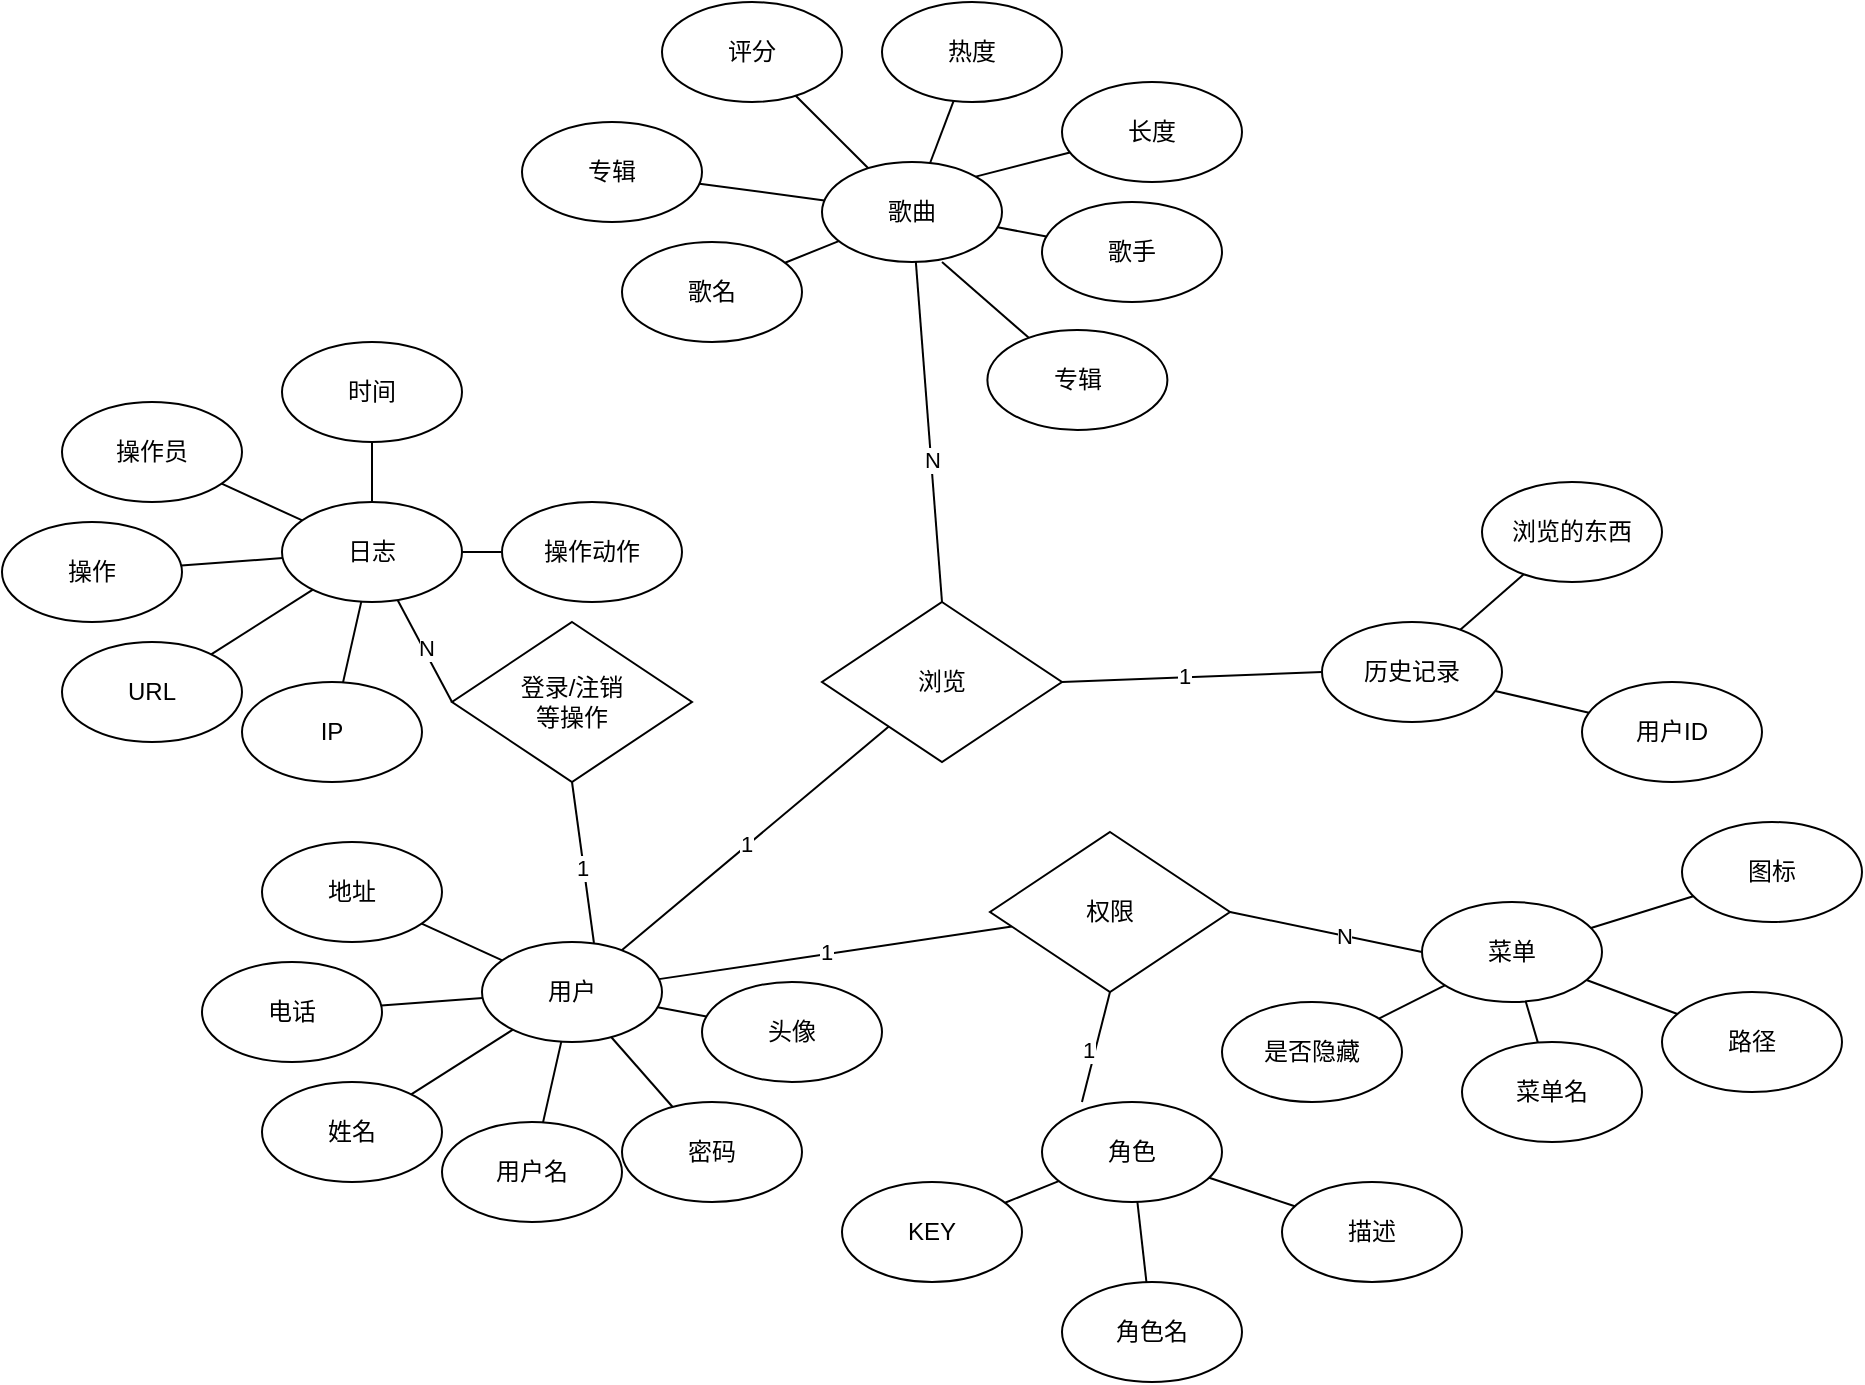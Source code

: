 <mxfile version="21.0.6" type="github">
  <diagram name="第 1 页" id="2mRQ52QLlzKnQliinkt1">
    <mxGraphModel dx="1811" dy="1759" grid="1" gridSize="10" guides="1" tooltips="1" connect="1" arrows="1" fold="1" page="1" pageScale="1" pageWidth="827" pageHeight="1169" math="0" shadow="0">
      <root>
        <mxCell id="0" />
        <mxCell id="1" parent="0" />
        <mxCell id="mOGSaVw1MvXez0ik0sxi-4" value="" style="rounded=0;orthogonalLoop=1;jettySize=auto;html=1;endArrow=none;endFill=0;" edge="1" parent="1" source="mOGSaVw1MvXez0ik0sxi-1" target="mOGSaVw1MvXez0ik0sxi-3">
          <mxGeometry relative="1" as="geometry" />
        </mxCell>
        <mxCell id="mOGSaVw1MvXez0ik0sxi-47" value="" style="rounded=0;orthogonalLoop=1;jettySize=auto;html=1;endArrow=none;endFill=0;" edge="1" parent="1" source="mOGSaVw1MvXez0ik0sxi-1" target="mOGSaVw1MvXez0ik0sxi-46">
          <mxGeometry relative="1" as="geometry" />
        </mxCell>
        <mxCell id="mOGSaVw1MvXez0ik0sxi-50" value="1" style="edgeLabel;html=1;align=center;verticalAlign=middle;resizable=0;points=[];" vertex="1" connectable="0" parent="mOGSaVw1MvXez0ik0sxi-47">
          <mxGeometry x="-0.059" y="1" relative="1" as="geometry">
            <mxPoint as="offset" />
          </mxGeometry>
        </mxCell>
        <mxCell id="mOGSaVw1MvXez0ik0sxi-1" value="用户" style="ellipse;whiteSpace=wrap;html=1;" vertex="1" parent="1">
          <mxGeometry x="160" y="360" width="90" height="50" as="geometry" />
        </mxCell>
        <mxCell id="mOGSaVw1MvXez0ik0sxi-3" value="姓名" style="ellipse;whiteSpace=wrap;html=1;" vertex="1" parent="1">
          <mxGeometry x="50" y="430" width="90" height="50" as="geometry" />
        </mxCell>
        <mxCell id="mOGSaVw1MvXez0ik0sxi-9" value="" style="rounded=0;orthogonalLoop=1;jettySize=auto;html=1;endArrow=none;endFill=0;" edge="1" parent="1" target="mOGSaVw1MvXez0ik0sxi-10" source="mOGSaVw1MvXez0ik0sxi-1">
          <mxGeometry relative="1" as="geometry">
            <mxPoint x="285" y="450" as="sourcePoint" />
          </mxGeometry>
        </mxCell>
        <mxCell id="mOGSaVw1MvXez0ik0sxi-10" value="用户名" style="ellipse;whiteSpace=wrap;html=1;" vertex="1" parent="1">
          <mxGeometry x="140" y="450" width="90" height="50" as="geometry" />
        </mxCell>
        <mxCell id="mOGSaVw1MvXez0ik0sxi-12" value="" style="rounded=0;orthogonalLoop=1;jettySize=auto;html=1;endArrow=none;endFill=0;" edge="1" parent="1" target="mOGSaVw1MvXez0ik0sxi-13" source="mOGSaVw1MvXez0ik0sxi-1">
          <mxGeometry relative="1" as="geometry">
            <mxPoint x="145" y="300" as="sourcePoint" />
          </mxGeometry>
        </mxCell>
        <mxCell id="mOGSaVw1MvXez0ik0sxi-13" value="电话" style="ellipse;whiteSpace=wrap;html=1;" vertex="1" parent="1">
          <mxGeometry x="20" y="370" width="90" height="50" as="geometry" />
        </mxCell>
        <mxCell id="mOGSaVw1MvXez0ik0sxi-14" value="" style="rounded=0;orthogonalLoop=1;jettySize=auto;html=1;endArrow=none;endFill=0;" edge="1" parent="1" target="mOGSaVw1MvXez0ik0sxi-15" source="mOGSaVw1MvXez0ik0sxi-1">
          <mxGeometry relative="1" as="geometry">
            <mxPoint x="365" y="417" as="sourcePoint" />
          </mxGeometry>
        </mxCell>
        <mxCell id="mOGSaVw1MvXez0ik0sxi-15" value="密码" style="ellipse;whiteSpace=wrap;html=1;" vertex="1" parent="1">
          <mxGeometry x="230" y="440" width="90" height="50" as="geometry" />
        </mxCell>
        <mxCell id="mOGSaVw1MvXez0ik0sxi-16" value="" style="rounded=0;orthogonalLoop=1;jettySize=auto;html=1;endArrow=none;endFill=0;" edge="1" parent="1" target="mOGSaVw1MvXez0ik0sxi-17" source="mOGSaVw1MvXez0ik0sxi-1">
          <mxGeometry relative="1" as="geometry">
            <mxPoint x="415" y="347" as="sourcePoint" />
          </mxGeometry>
        </mxCell>
        <mxCell id="mOGSaVw1MvXez0ik0sxi-17" value="头像" style="ellipse;whiteSpace=wrap;html=1;" vertex="1" parent="1">
          <mxGeometry x="270" y="380" width="90" height="50" as="geometry" />
        </mxCell>
        <mxCell id="mOGSaVw1MvXez0ik0sxi-18" value="" style="rounded=0;orthogonalLoop=1;jettySize=auto;html=1;endArrow=none;endFill=0;" edge="1" parent="1" target="mOGSaVw1MvXez0ik0sxi-19" source="mOGSaVw1MvXez0ik0sxi-1">
          <mxGeometry relative="1" as="geometry">
            <mxPoint x="125" y="230" as="sourcePoint" />
          </mxGeometry>
        </mxCell>
        <mxCell id="mOGSaVw1MvXez0ik0sxi-19" value="地址" style="ellipse;whiteSpace=wrap;html=1;" vertex="1" parent="1">
          <mxGeometry x="50" y="310" width="90" height="50" as="geometry" />
        </mxCell>
        <mxCell id="mOGSaVw1MvXez0ik0sxi-20" value="" style="rounded=0;orthogonalLoop=1;jettySize=auto;html=1;endArrow=none;endFill=0;" edge="1" parent="1" source="mOGSaVw1MvXez0ik0sxi-21" target="mOGSaVw1MvXez0ik0sxi-22">
          <mxGeometry relative="1" as="geometry" />
        </mxCell>
        <mxCell id="mOGSaVw1MvXez0ik0sxi-21" value="角色" style="ellipse;whiteSpace=wrap;html=1;" vertex="1" parent="1">
          <mxGeometry x="440" y="440" width="90" height="50" as="geometry" />
        </mxCell>
        <mxCell id="mOGSaVw1MvXez0ik0sxi-22" value="角色名" style="ellipse;whiteSpace=wrap;html=1;" vertex="1" parent="1">
          <mxGeometry x="450" y="530" width="90" height="50" as="geometry" />
        </mxCell>
        <mxCell id="mOGSaVw1MvXez0ik0sxi-23" value="" style="rounded=0;orthogonalLoop=1;jettySize=auto;html=1;endArrow=none;endFill=0;" edge="1" parent="1" source="mOGSaVw1MvXez0ik0sxi-21" target="mOGSaVw1MvXez0ik0sxi-24">
          <mxGeometry relative="1" as="geometry">
            <mxPoint x="505" y="460" as="sourcePoint" />
          </mxGeometry>
        </mxCell>
        <mxCell id="mOGSaVw1MvXez0ik0sxi-24" value="描述" style="ellipse;whiteSpace=wrap;html=1;" vertex="1" parent="1">
          <mxGeometry x="560" y="480" width="90" height="50" as="geometry" />
        </mxCell>
        <mxCell id="mOGSaVw1MvXez0ik0sxi-25" value="" style="rounded=0;orthogonalLoop=1;jettySize=auto;html=1;endArrow=none;endFill=0;" edge="1" parent="1" source="mOGSaVw1MvXez0ik0sxi-21" target="mOGSaVw1MvXez0ik0sxi-26">
          <mxGeometry relative="1" as="geometry">
            <mxPoint x="365" y="310" as="sourcePoint" />
          </mxGeometry>
        </mxCell>
        <mxCell id="mOGSaVw1MvXez0ik0sxi-26" value="KEY" style="ellipse;whiteSpace=wrap;html=1;" vertex="1" parent="1">
          <mxGeometry x="340" y="480" width="90" height="50" as="geometry" />
        </mxCell>
        <mxCell id="mOGSaVw1MvXez0ik0sxi-33" value="" style="rounded=0;orthogonalLoop=1;jettySize=auto;html=1;endArrow=none;endFill=0;" edge="1" parent="1" source="mOGSaVw1MvXez0ik0sxi-34" target="mOGSaVw1MvXez0ik0sxi-35">
          <mxGeometry relative="1" as="geometry" />
        </mxCell>
        <mxCell id="mOGSaVw1MvXez0ik0sxi-34" value="菜单" style="ellipse;whiteSpace=wrap;html=1;" vertex="1" parent="1">
          <mxGeometry x="630" y="340" width="90" height="50" as="geometry" />
        </mxCell>
        <mxCell id="mOGSaVw1MvXez0ik0sxi-35" value="是否隐藏" style="ellipse;whiteSpace=wrap;html=1;" vertex="1" parent="1">
          <mxGeometry x="530" y="390" width="90" height="50" as="geometry" />
        </mxCell>
        <mxCell id="mOGSaVw1MvXez0ik0sxi-36" value="" style="rounded=0;orthogonalLoop=1;jettySize=auto;html=1;endArrow=none;endFill=0;" edge="1" parent="1" source="mOGSaVw1MvXez0ik0sxi-34" target="mOGSaVw1MvXez0ik0sxi-37">
          <mxGeometry relative="1" as="geometry">
            <mxPoint x="725" y="330" as="sourcePoint" />
          </mxGeometry>
        </mxCell>
        <mxCell id="mOGSaVw1MvXez0ik0sxi-37" value="菜单名" style="ellipse;whiteSpace=wrap;html=1;" vertex="1" parent="1">
          <mxGeometry x="650" y="410" width="90" height="50" as="geometry" />
        </mxCell>
        <mxCell id="mOGSaVw1MvXez0ik0sxi-40" value="" style="rounded=0;orthogonalLoop=1;jettySize=auto;html=1;endArrow=none;endFill=0;" edge="1" parent="1" source="mOGSaVw1MvXez0ik0sxi-34" target="mOGSaVw1MvXez0ik0sxi-41">
          <mxGeometry relative="1" as="geometry">
            <mxPoint x="805" y="297" as="sourcePoint" />
          </mxGeometry>
        </mxCell>
        <mxCell id="mOGSaVw1MvXez0ik0sxi-41" value="路径" style="ellipse;whiteSpace=wrap;html=1;" vertex="1" parent="1">
          <mxGeometry x="750" y="385" width="90" height="50" as="geometry" />
        </mxCell>
        <mxCell id="mOGSaVw1MvXez0ik0sxi-42" value="" style="rounded=0;orthogonalLoop=1;jettySize=auto;html=1;endArrow=none;endFill=0;" edge="1" parent="1" source="mOGSaVw1MvXez0ik0sxi-34" target="mOGSaVw1MvXez0ik0sxi-43">
          <mxGeometry relative="1" as="geometry">
            <mxPoint x="855" y="227" as="sourcePoint" />
          </mxGeometry>
        </mxCell>
        <mxCell id="mOGSaVw1MvXez0ik0sxi-43" value="图标" style="ellipse;whiteSpace=wrap;html=1;" vertex="1" parent="1">
          <mxGeometry x="760" y="300" width="90" height="50" as="geometry" />
        </mxCell>
        <mxCell id="mOGSaVw1MvXez0ik0sxi-46" value="权限" style="rhombus;whiteSpace=wrap;html=1;" vertex="1" parent="1">
          <mxGeometry x="414" y="305" width="120" height="80" as="geometry" />
        </mxCell>
        <mxCell id="mOGSaVw1MvXez0ik0sxi-48" value="" style="rounded=0;orthogonalLoop=1;jettySize=auto;html=1;endArrow=none;endFill=0;entryX=1;entryY=0.5;entryDx=0;entryDy=0;exitX=0;exitY=0.5;exitDx=0;exitDy=0;" edge="1" parent="1" source="mOGSaVw1MvXez0ik0sxi-34" target="mOGSaVw1MvXez0ik0sxi-46">
          <mxGeometry relative="1" as="geometry">
            <mxPoint x="246" y="377" as="sourcePoint" />
            <mxPoint x="378" y="299" as="targetPoint" />
          </mxGeometry>
        </mxCell>
        <mxCell id="mOGSaVw1MvXez0ik0sxi-53" value="N" style="edgeLabel;html=1;align=center;verticalAlign=middle;resizable=0;points=[];" vertex="1" connectable="0" parent="mOGSaVw1MvXez0ik0sxi-48">
          <mxGeometry x="-0.17" relative="1" as="geometry">
            <mxPoint as="offset" />
          </mxGeometry>
        </mxCell>
        <mxCell id="mOGSaVw1MvXez0ik0sxi-49" value="" style="rounded=0;orthogonalLoop=1;jettySize=auto;html=1;endArrow=none;endFill=0;entryX=0.5;entryY=1;entryDx=0;entryDy=0;exitX=0.222;exitY=0;exitDx=0;exitDy=0;exitPerimeter=0;" edge="1" parent="1" source="mOGSaVw1MvXez0ik0sxi-21" target="mOGSaVw1MvXez0ik0sxi-46">
          <mxGeometry relative="1" as="geometry">
            <mxPoint x="590" y="295" as="sourcePoint" />
            <mxPoint x="470" y="280" as="targetPoint" />
          </mxGeometry>
        </mxCell>
        <mxCell id="mOGSaVw1MvXez0ik0sxi-51" value="1" style="edgeLabel;html=1;align=center;verticalAlign=middle;resizable=0;points=[];" vertex="1" connectable="0" parent="mOGSaVw1MvXez0ik0sxi-49">
          <mxGeometry x="-0.087" y="4" relative="1" as="geometry">
            <mxPoint as="offset" />
          </mxGeometry>
        </mxCell>
        <mxCell id="mOGSaVw1MvXez0ik0sxi-54" value="" style="rounded=0;orthogonalLoop=1;jettySize=auto;html=1;endArrow=none;endFill=0;" edge="1" parent="1" source="mOGSaVw1MvXez0ik0sxi-57" target="mOGSaVw1MvXez0ik0sxi-58">
          <mxGeometry relative="1" as="geometry" />
        </mxCell>
        <mxCell id="mOGSaVw1MvXez0ik0sxi-55" value="" style="rounded=0;orthogonalLoop=1;jettySize=auto;html=1;endArrow=none;endFill=0;entryX=0;entryY=0.5;entryDx=0;entryDy=0;" edge="1" parent="1" source="mOGSaVw1MvXez0ik0sxi-57" target="mOGSaVw1MvXez0ik0sxi-69">
          <mxGeometry relative="1" as="geometry">
            <mxPoint x="250" y="97" as="targetPoint" />
          </mxGeometry>
        </mxCell>
        <mxCell id="mOGSaVw1MvXez0ik0sxi-56" value="N" style="edgeLabel;html=1;align=center;verticalAlign=middle;resizable=0;points=[];" vertex="1" connectable="0" parent="mOGSaVw1MvXez0ik0sxi-55">
          <mxGeometry x="-0.059" y="1" relative="1" as="geometry">
            <mxPoint as="offset" />
          </mxGeometry>
        </mxCell>
        <mxCell id="mOGSaVw1MvXez0ik0sxi-57" value="日志" style="ellipse;whiteSpace=wrap;html=1;" vertex="1" parent="1">
          <mxGeometry x="60" y="140" width="90" height="50" as="geometry" />
        </mxCell>
        <mxCell id="mOGSaVw1MvXez0ik0sxi-58" value="URL" style="ellipse;whiteSpace=wrap;html=1;" vertex="1" parent="1">
          <mxGeometry x="-50" y="210" width="90" height="50" as="geometry" />
        </mxCell>
        <mxCell id="mOGSaVw1MvXez0ik0sxi-59" value="" style="rounded=0;orthogonalLoop=1;jettySize=auto;html=1;endArrow=none;endFill=0;" edge="1" parent="1" source="mOGSaVw1MvXez0ik0sxi-57" target="mOGSaVw1MvXez0ik0sxi-60">
          <mxGeometry relative="1" as="geometry">
            <mxPoint x="185" y="230" as="sourcePoint" />
          </mxGeometry>
        </mxCell>
        <mxCell id="mOGSaVw1MvXez0ik0sxi-60" value="IP" style="ellipse;whiteSpace=wrap;html=1;" vertex="1" parent="1">
          <mxGeometry x="40" y="230" width="90" height="50" as="geometry" />
        </mxCell>
        <mxCell id="mOGSaVw1MvXez0ik0sxi-61" value="" style="rounded=0;orthogonalLoop=1;jettySize=auto;html=1;endArrow=none;endFill=0;" edge="1" parent="1" source="mOGSaVw1MvXez0ik0sxi-57" target="mOGSaVw1MvXez0ik0sxi-62">
          <mxGeometry relative="1" as="geometry">
            <mxPoint x="45" y="80" as="sourcePoint" />
          </mxGeometry>
        </mxCell>
        <mxCell id="mOGSaVw1MvXez0ik0sxi-62" value="操作" style="ellipse;whiteSpace=wrap;html=1;" vertex="1" parent="1">
          <mxGeometry x="-80" y="150" width="90" height="50" as="geometry" />
        </mxCell>
        <mxCell id="mOGSaVw1MvXez0ik0sxi-63" value="" style="rounded=0;orthogonalLoop=1;jettySize=auto;html=1;endArrow=none;endFill=0;" edge="1" parent="1" source="mOGSaVw1MvXez0ik0sxi-57" target="mOGSaVw1MvXez0ik0sxi-64">
          <mxGeometry relative="1" as="geometry">
            <mxPoint x="265" y="197" as="sourcePoint" />
          </mxGeometry>
        </mxCell>
        <mxCell id="mOGSaVw1MvXez0ik0sxi-64" value="操作动作" style="ellipse;whiteSpace=wrap;html=1;" vertex="1" parent="1">
          <mxGeometry x="170" y="140" width="90" height="50" as="geometry" />
        </mxCell>
        <mxCell id="mOGSaVw1MvXez0ik0sxi-65" value="" style="rounded=0;orthogonalLoop=1;jettySize=auto;html=1;endArrow=none;endFill=0;" edge="1" parent="1" source="mOGSaVw1MvXez0ik0sxi-57" target="mOGSaVw1MvXez0ik0sxi-66">
          <mxGeometry relative="1" as="geometry">
            <mxPoint x="315" y="127" as="sourcePoint" />
          </mxGeometry>
        </mxCell>
        <mxCell id="mOGSaVw1MvXez0ik0sxi-66" value="时间" style="ellipse;whiteSpace=wrap;html=1;" vertex="1" parent="1">
          <mxGeometry x="60" y="60" width="90" height="50" as="geometry" />
        </mxCell>
        <mxCell id="mOGSaVw1MvXez0ik0sxi-67" value="" style="rounded=0;orthogonalLoop=1;jettySize=auto;html=1;endArrow=none;endFill=0;" edge="1" parent="1" source="mOGSaVw1MvXez0ik0sxi-57" target="mOGSaVw1MvXez0ik0sxi-68">
          <mxGeometry relative="1" as="geometry">
            <mxPoint x="25" y="10" as="sourcePoint" />
          </mxGeometry>
        </mxCell>
        <mxCell id="mOGSaVw1MvXez0ik0sxi-68" value="操作员" style="ellipse;whiteSpace=wrap;html=1;" vertex="1" parent="1">
          <mxGeometry x="-50" y="90" width="90" height="50" as="geometry" />
        </mxCell>
        <mxCell id="mOGSaVw1MvXez0ik0sxi-69" value="登录/注销&lt;br&gt;等操作" style="rhombus;whiteSpace=wrap;html=1;" vertex="1" parent="1">
          <mxGeometry x="145" y="200" width="120" height="80" as="geometry" />
        </mxCell>
        <mxCell id="mOGSaVw1MvXez0ik0sxi-70" value="" style="rounded=0;orthogonalLoop=1;jettySize=auto;html=1;endArrow=none;endFill=0;entryX=0.5;entryY=1;entryDx=0;entryDy=0;exitX=0.622;exitY=0.01;exitDx=0;exitDy=0;exitPerimeter=0;" edge="1" parent="1" source="mOGSaVw1MvXez0ik0sxi-1" target="mOGSaVw1MvXez0ik0sxi-69">
          <mxGeometry relative="1" as="geometry">
            <mxPoint x="210" y="295" as="targetPoint" />
            <mxPoint x="133" y="198" as="sourcePoint" />
          </mxGeometry>
        </mxCell>
        <mxCell id="mOGSaVw1MvXez0ik0sxi-71" value="1" style="edgeLabel;html=1;align=center;verticalAlign=middle;resizable=0;points=[];" vertex="1" connectable="0" parent="mOGSaVw1MvXez0ik0sxi-70">
          <mxGeometry x="-0.059" y="1" relative="1" as="geometry">
            <mxPoint as="offset" />
          </mxGeometry>
        </mxCell>
        <mxCell id="mOGSaVw1MvXez0ik0sxi-73" value="浏览" style="rhombus;whiteSpace=wrap;html=1;" vertex="1" parent="1">
          <mxGeometry x="330" y="190" width="120" height="80" as="geometry" />
        </mxCell>
        <mxCell id="mOGSaVw1MvXez0ik0sxi-74" value="" style="rounded=0;orthogonalLoop=1;jettySize=auto;html=1;endArrow=none;endFill=0;" edge="1" parent="1" source="mOGSaVw1MvXez0ik0sxi-76" target="mOGSaVw1MvXez0ik0sxi-77">
          <mxGeometry relative="1" as="geometry" />
        </mxCell>
        <mxCell id="mOGSaVw1MvXez0ik0sxi-76" value="歌曲" style="ellipse;whiteSpace=wrap;html=1;" vertex="1" parent="1">
          <mxGeometry x="330" y="-30" width="90" height="50" as="geometry" />
        </mxCell>
        <mxCell id="mOGSaVw1MvXez0ik0sxi-77" value="歌名" style="ellipse;whiteSpace=wrap;html=1;" vertex="1" parent="1">
          <mxGeometry x="230" y="10" width="90" height="50" as="geometry" />
        </mxCell>
        <mxCell id="mOGSaVw1MvXez0ik0sxi-79" value="" style="rounded=0;orthogonalLoop=1;jettySize=auto;html=1;endArrow=none;endFill=0;" edge="1" parent="1" source="mOGSaVw1MvXez0ik0sxi-76" target="mOGSaVw1MvXez0ik0sxi-80">
          <mxGeometry relative="1" as="geometry">
            <mxPoint x="315" y="-90" as="sourcePoint" />
          </mxGeometry>
        </mxCell>
        <mxCell id="mOGSaVw1MvXez0ik0sxi-80" value="专辑" style="ellipse;whiteSpace=wrap;html=1;" vertex="1" parent="1">
          <mxGeometry x="180" y="-50" width="90" height="50" as="geometry" />
        </mxCell>
        <mxCell id="mOGSaVw1MvXez0ik0sxi-81" value="" style="rounded=0;orthogonalLoop=1;jettySize=auto;html=1;endArrow=none;endFill=0;" edge="1" parent="1" source="mOGSaVw1MvXez0ik0sxi-76" target="mOGSaVw1MvXez0ik0sxi-82">
          <mxGeometry relative="1" as="geometry">
            <mxPoint x="535" y="27" as="sourcePoint" />
          </mxGeometry>
        </mxCell>
        <mxCell id="mOGSaVw1MvXez0ik0sxi-82" value="歌手" style="ellipse;whiteSpace=wrap;html=1;" vertex="1" parent="1">
          <mxGeometry x="440" y="-10" width="90" height="50" as="geometry" />
        </mxCell>
        <mxCell id="mOGSaVw1MvXez0ik0sxi-83" value="" style="rounded=0;orthogonalLoop=1;jettySize=auto;html=1;endArrow=none;endFill=0;" edge="1" parent="1" source="mOGSaVw1MvXez0ik0sxi-76" target="mOGSaVw1MvXez0ik0sxi-84">
          <mxGeometry relative="1" as="geometry">
            <mxPoint x="585" y="-43" as="sourcePoint" />
          </mxGeometry>
        </mxCell>
        <mxCell id="mOGSaVw1MvXez0ik0sxi-84" value="热度" style="ellipse;whiteSpace=wrap;html=1;" vertex="1" parent="1">
          <mxGeometry x="360" y="-110" width="90" height="50" as="geometry" />
        </mxCell>
        <mxCell id="mOGSaVw1MvXez0ik0sxi-85" value="" style="rounded=0;orthogonalLoop=1;jettySize=auto;html=1;endArrow=none;endFill=0;" edge="1" parent="1" source="mOGSaVw1MvXez0ik0sxi-76" target="mOGSaVw1MvXez0ik0sxi-86">
          <mxGeometry relative="1" as="geometry">
            <mxPoint x="295" y="-160" as="sourcePoint" />
          </mxGeometry>
        </mxCell>
        <mxCell id="mOGSaVw1MvXez0ik0sxi-86" value="评分" style="ellipse;whiteSpace=wrap;html=1;" vertex="1" parent="1">
          <mxGeometry x="250" y="-110" width="90" height="50" as="geometry" />
        </mxCell>
        <mxCell id="mOGSaVw1MvXez0ik0sxi-89" value="" style="rounded=0;orthogonalLoop=1;jettySize=auto;html=1;endArrow=none;endFill=0;exitX=1;exitY=0;exitDx=0;exitDy=0;" edge="1" parent="1" target="mOGSaVw1MvXez0ik0sxi-90" source="mOGSaVw1MvXez0ik0sxi-76">
          <mxGeometry relative="1" as="geometry">
            <mxPoint x="439" y="-37" as="sourcePoint" />
          </mxGeometry>
        </mxCell>
        <mxCell id="mOGSaVw1MvXez0ik0sxi-90" value="长度" style="ellipse;whiteSpace=wrap;html=1;" vertex="1" parent="1">
          <mxGeometry x="450" y="-70" width="90" height="50" as="geometry" />
        </mxCell>
        <mxCell id="mOGSaVw1MvXez0ik0sxi-92" value="历史记录" style="ellipse;whiteSpace=wrap;html=1;" vertex="1" parent="1">
          <mxGeometry x="580" y="200" width="90" height="50" as="geometry" />
        </mxCell>
        <mxCell id="mOGSaVw1MvXez0ik0sxi-98" value="" style="rounded=0;orthogonalLoop=1;jettySize=auto;html=1;endArrow=none;endFill=0;" edge="1" parent="1" source="mOGSaVw1MvXez0ik0sxi-92" target="mOGSaVw1MvXez0ik0sxi-99">
          <mxGeometry relative="1" as="geometry">
            <mxPoint x="900" y="167" as="sourcePoint" />
          </mxGeometry>
        </mxCell>
        <mxCell id="mOGSaVw1MvXez0ik0sxi-99" value="用户ID" style="ellipse;whiteSpace=wrap;html=1;" vertex="1" parent="1">
          <mxGeometry x="710" y="230" width="90" height="50" as="geometry" />
        </mxCell>
        <mxCell id="mOGSaVw1MvXez0ik0sxi-100" value="" style="rounded=0;orthogonalLoop=1;jettySize=auto;html=1;endArrow=none;endFill=0;" edge="1" parent="1" source="mOGSaVw1MvXez0ik0sxi-92" target="mOGSaVw1MvXez0ik0sxi-101">
          <mxGeometry relative="1" as="geometry">
            <mxPoint x="610" y="50" as="sourcePoint" />
          </mxGeometry>
        </mxCell>
        <mxCell id="mOGSaVw1MvXez0ik0sxi-101" value="浏览的东西" style="ellipse;whiteSpace=wrap;html=1;" vertex="1" parent="1">
          <mxGeometry x="660" y="130" width="90" height="50" as="geometry" />
        </mxCell>
        <mxCell id="mOGSaVw1MvXez0ik0sxi-104" value="" style="rounded=0;orthogonalLoop=1;jettySize=auto;html=1;endArrow=none;endFill=0;" edge="1" parent="1" source="mOGSaVw1MvXez0ik0sxi-1" target="mOGSaVw1MvXez0ik0sxi-73">
          <mxGeometry relative="1" as="geometry">
            <mxPoint x="259" y="389" as="sourcePoint" />
            <mxPoint x="435" y="362" as="targetPoint" />
          </mxGeometry>
        </mxCell>
        <mxCell id="mOGSaVw1MvXez0ik0sxi-105" value="1" style="edgeLabel;html=1;align=center;verticalAlign=middle;resizable=0;points=[];" vertex="1" connectable="0" parent="mOGSaVw1MvXez0ik0sxi-104">
          <mxGeometry x="-0.059" y="1" relative="1" as="geometry">
            <mxPoint as="offset" />
          </mxGeometry>
        </mxCell>
        <mxCell id="mOGSaVw1MvXez0ik0sxi-106" value="" style="rounded=0;orthogonalLoop=1;jettySize=auto;html=1;endArrow=none;endFill=0;exitX=0.5;exitY=0;exitDx=0;exitDy=0;" edge="1" parent="1" source="mOGSaVw1MvXez0ik0sxi-73" target="mOGSaVw1MvXez0ik0sxi-76">
          <mxGeometry relative="1" as="geometry">
            <mxPoint x="466" y="110" as="sourcePoint" />
            <mxPoint x="370" y="90" as="targetPoint" />
          </mxGeometry>
        </mxCell>
        <mxCell id="mOGSaVw1MvXez0ik0sxi-107" value="N" style="edgeLabel;html=1;align=center;verticalAlign=middle;resizable=0;points=[];" vertex="1" connectable="0" parent="mOGSaVw1MvXez0ik0sxi-106">
          <mxGeometry x="-0.17" relative="1" as="geometry">
            <mxPoint as="offset" />
          </mxGeometry>
        </mxCell>
        <mxCell id="mOGSaVw1MvXez0ik0sxi-108" value="" style="rounded=0;orthogonalLoop=1;jettySize=auto;html=1;endArrow=none;endFill=0;exitX=1;exitY=0.5;exitDx=0;exitDy=0;entryX=0;entryY=0.5;entryDx=0;entryDy=0;" edge="1" parent="1" source="mOGSaVw1MvXez0ik0sxi-73" target="mOGSaVw1MvXez0ik0sxi-92">
          <mxGeometry relative="1" as="geometry">
            <mxPoint x="470" y="231" as="sourcePoint" />
            <mxPoint x="603" y="119" as="targetPoint" />
          </mxGeometry>
        </mxCell>
        <mxCell id="mOGSaVw1MvXez0ik0sxi-109" value="1" style="edgeLabel;html=1;align=center;verticalAlign=middle;resizable=0;points=[];" vertex="1" connectable="0" parent="mOGSaVw1MvXez0ik0sxi-108">
          <mxGeometry x="-0.059" y="1" relative="1" as="geometry">
            <mxPoint as="offset" />
          </mxGeometry>
        </mxCell>
        <mxCell id="mOGSaVw1MvXez0ik0sxi-110" value="" style="rounded=0;orthogonalLoop=1;jettySize=auto;html=1;endArrow=none;endFill=0;" edge="1" parent="1" target="mOGSaVw1MvXez0ik0sxi-111">
          <mxGeometry relative="1" as="geometry">
            <mxPoint x="390.005" y="20.0" as="sourcePoint" />
          </mxGeometry>
        </mxCell>
        <mxCell id="mOGSaVw1MvXez0ik0sxi-111" value="专辑" style="ellipse;whiteSpace=wrap;html=1;" vertex="1" parent="1">
          <mxGeometry x="412.7" y="53.96" width="90" height="50" as="geometry" />
        </mxCell>
      </root>
    </mxGraphModel>
  </diagram>
</mxfile>
